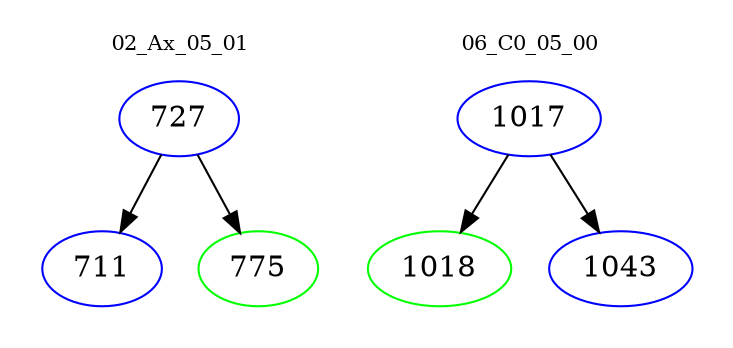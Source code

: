 digraph{
subgraph cluster_0 {
color = white
label = "02_Ax_05_01";
fontsize=10;
T0_727 [label="727", color="blue"]
T0_727 -> T0_711 [color="black"]
T0_711 [label="711", color="blue"]
T0_727 -> T0_775 [color="black"]
T0_775 [label="775", color="green"]
}
subgraph cluster_1 {
color = white
label = "06_C0_05_00";
fontsize=10;
T1_1017 [label="1017", color="blue"]
T1_1017 -> T1_1018 [color="black"]
T1_1018 [label="1018", color="green"]
T1_1017 -> T1_1043 [color="black"]
T1_1043 [label="1043", color="blue"]
}
}
